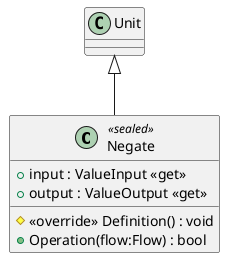 @startuml
class Negate <<sealed>> {
    + input : ValueInput <<get>>
    + output : ValueOutput <<get>>
    # <<override>> Definition() : void
    + Operation(flow:Flow) : bool
}
Unit <|-- Negate
@enduml
